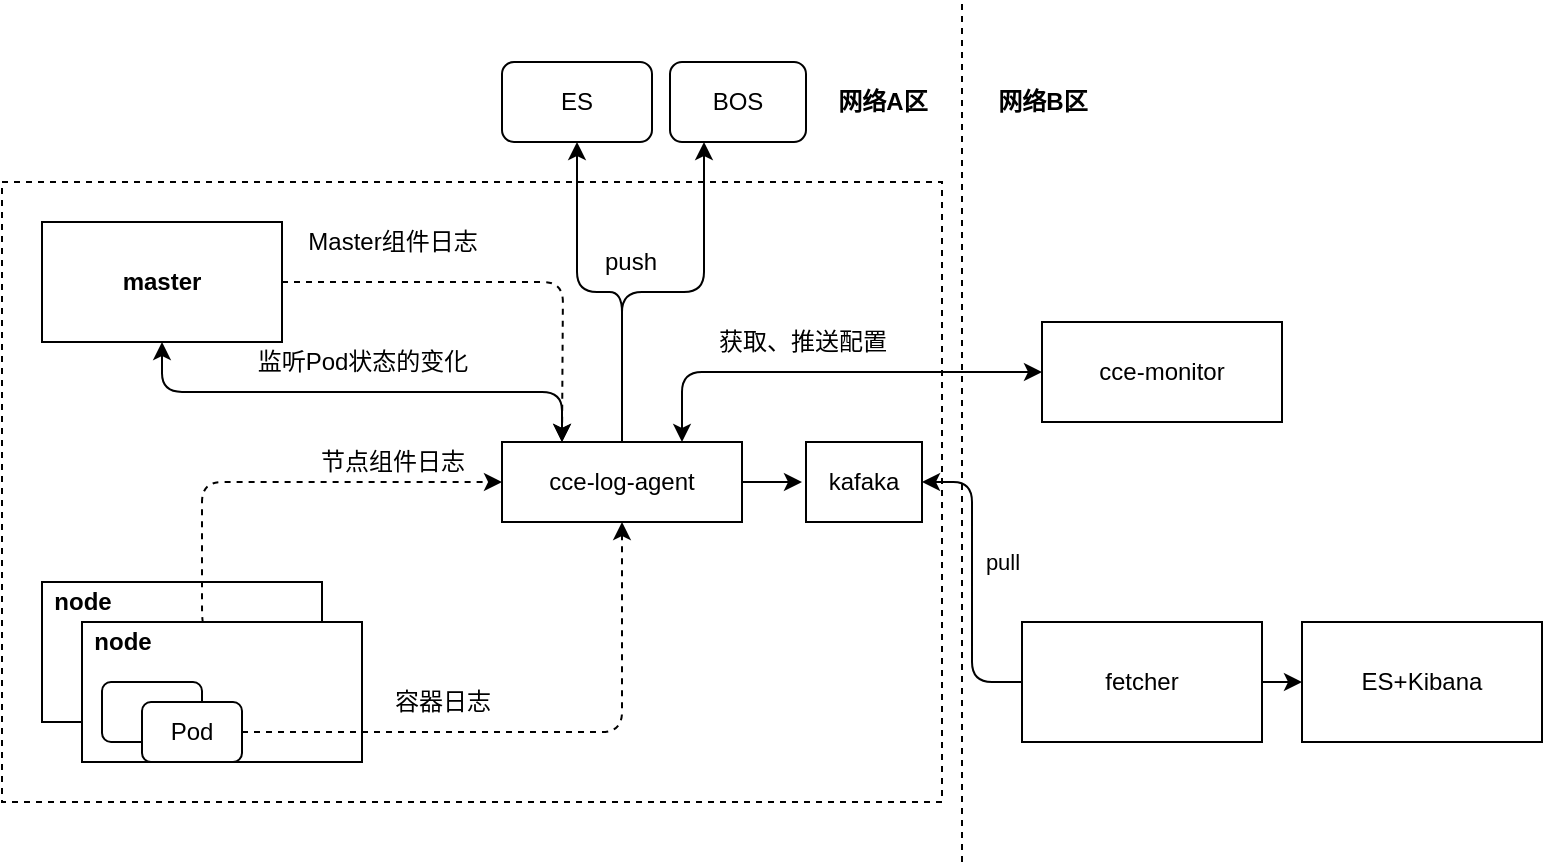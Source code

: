 <mxfile version="14.2.9" type="github">
  <diagram id="cgM2qdaqJzlCMeoG_5Rx" name="Page-1">
    <mxGraphModel dx="786" dy="462" grid="1" gridSize="10" guides="1" tooltips="1" connect="1" arrows="1" fold="1" page="1" pageScale="1" pageWidth="827" pageHeight="1169" math="0" shadow="0">
      <root>
        <mxCell id="0" />
        <mxCell id="1" parent="0" />
        <mxCell id="fuu98fVYZTvmFnwrg2Wp-54" value="" style="rounded=0;whiteSpace=wrap;html=1;dashed=1;" vertex="1" parent="1">
          <mxGeometry x="20" y="100" width="470" height="310" as="geometry" />
        </mxCell>
        <mxCell id="fuu98fVYZTvmFnwrg2Wp-1" value="cce-log-agent" style="rounded=0;whiteSpace=wrap;html=1;" vertex="1" parent="1">
          <mxGeometry x="270" y="230" width="120" height="40" as="geometry" />
        </mxCell>
        <mxCell id="fuu98fVYZTvmFnwrg2Wp-2" value="&lt;b&gt;master&lt;/b&gt;" style="rounded=0;whiteSpace=wrap;html=1;" vertex="1" parent="1">
          <mxGeometry x="40" y="120" width="120" height="60" as="geometry" />
        </mxCell>
        <mxCell id="fuu98fVYZTvmFnwrg2Wp-3" value="" style="rounded=0;whiteSpace=wrap;html=1;" vertex="1" parent="1">
          <mxGeometry x="40" y="300" width="140" height="70" as="geometry" />
        </mxCell>
        <mxCell id="fuu98fVYZTvmFnwrg2Wp-4" value="" style="rounded=0;whiteSpace=wrap;html=1;" vertex="1" parent="1">
          <mxGeometry x="60" y="320" width="140" height="70" as="geometry" />
        </mxCell>
        <mxCell id="fuu98fVYZTvmFnwrg2Wp-5" value="&lt;b&gt;node&lt;/b&gt;" style="text;html=1;align=center;verticalAlign=middle;resizable=0;points=[];autosize=1;" vertex="1" parent="1">
          <mxGeometry x="40" y="300" width="40" height="20" as="geometry" />
        </mxCell>
        <mxCell id="fuu98fVYZTvmFnwrg2Wp-6" value="&lt;b&gt;node&lt;/b&gt;" style="text;html=1;align=center;verticalAlign=middle;resizable=0;points=[];autosize=1;" vertex="1" parent="1">
          <mxGeometry x="60" y="320" width="40" height="20" as="geometry" />
        </mxCell>
        <mxCell id="fuu98fVYZTvmFnwrg2Wp-8" value="" style="rounded=1;whiteSpace=wrap;html=1;" vertex="1" parent="1">
          <mxGeometry x="70" y="350" width="50" height="30" as="geometry" />
        </mxCell>
        <mxCell id="fuu98fVYZTvmFnwrg2Wp-9" value="Pod" style="rounded=1;whiteSpace=wrap;html=1;" vertex="1" parent="1">
          <mxGeometry x="90" y="360" width="50" height="30" as="geometry" />
        </mxCell>
        <mxCell id="fuu98fVYZTvmFnwrg2Wp-11" value="cce-monitor" style="rounded=0;whiteSpace=wrap;html=1;" vertex="1" parent="1">
          <mxGeometry x="540" y="170" width="120" height="50" as="geometry" />
        </mxCell>
        <mxCell id="fuu98fVYZTvmFnwrg2Wp-12" value="fetcher" style="rounded=0;whiteSpace=wrap;html=1;" vertex="1" parent="1">
          <mxGeometry x="530" y="320" width="120" height="60" as="geometry" />
        </mxCell>
        <mxCell id="fuu98fVYZTvmFnwrg2Wp-13" value="ES+Kibana" style="rounded=0;whiteSpace=wrap;html=1;" vertex="1" parent="1">
          <mxGeometry x="670" y="320" width="120" height="60" as="geometry" />
        </mxCell>
        <mxCell id="fuu98fVYZTvmFnwrg2Wp-15" value="ES" style="rounded=1;whiteSpace=wrap;html=1;" vertex="1" parent="1">
          <mxGeometry x="270" y="40" width="75" height="40" as="geometry" />
        </mxCell>
        <mxCell id="fuu98fVYZTvmFnwrg2Wp-17" value="" style="endArrow=classic;html=1;entryX=0;entryY=0.5;entryDx=0;entryDy=0;edgeStyle=elbowEdgeStyle;dashed=1;exitX=0.436;exitY=0;exitDx=0;exitDy=0;exitPerimeter=0;" edge="1" parent="1" source="fuu98fVYZTvmFnwrg2Wp-4" target="fuu98fVYZTvmFnwrg2Wp-1">
          <mxGeometry width="50" height="50" relative="1" as="geometry">
            <mxPoint x="130" y="320" as="sourcePoint" />
            <mxPoint x="230" y="270" as="targetPoint" />
            <Array as="points">
              <mxPoint x="120" y="290" />
              <mxPoint x="180" y="290" />
            </Array>
          </mxGeometry>
        </mxCell>
        <mxCell id="fuu98fVYZTvmFnwrg2Wp-18" value="节点组件日志" style="text;html=1;align=center;verticalAlign=middle;resizable=0;points=[];autosize=1;" vertex="1" parent="1">
          <mxGeometry x="170" y="230" width="90" height="20" as="geometry" />
        </mxCell>
        <mxCell id="fuu98fVYZTvmFnwrg2Wp-20" value="" style="endArrow=classic;html=1;dashed=1;exitX=1;exitY=0.5;exitDx=0;exitDy=0;entryX=0.5;entryY=1;entryDx=0;entryDy=0;edgeStyle=orthogonalEdgeStyle;" edge="1" parent="1" source="fuu98fVYZTvmFnwrg2Wp-9" target="fuu98fVYZTvmFnwrg2Wp-1">
          <mxGeometry width="50" height="50" relative="1" as="geometry">
            <mxPoint x="350" y="280" as="sourcePoint" />
            <mxPoint x="400" y="230" as="targetPoint" />
          </mxGeometry>
        </mxCell>
        <mxCell id="fuu98fVYZTvmFnwrg2Wp-23" value="" style="endArrow=classic;startArrow=classic;html=1;exitX=0.25;exitY=0;exitDx=0;exitDy=0;entryX=0.5;entryY=1;entryDx=0;entryDy=0;edgeStyle=orthogonalEdgeStyle;" edge="1" parent="1" source="fuu98fVYZTvmFnwrg2Wp-1" target="fuu98fVYZTvmFnwrg2Wp-2">
          <mxGeometry width="50" height="50" relative="1" as="geometry">
            <mxPoint x="350" y="280" as="sourcePoint" />
            <mxPoint x="400" y="230" as="targetPoint" />
          </mxGeometry>
        </mxCell>
        <mxCell id="fuu98fVYZTvmFnwrg2Wp-24" value="监听Pod状态的变化" style="text;html=1;align=center;verticalAlign=middle;resizable=0;points=[];autosize=1;" vertex="1" parent="1">
          <mxGeometry x="140" y="180" width="120" height="20" as="geometry" />
        </mxCell>
        <mxCell id="fuu98fVYZTvmFnwrg2Wp-25" value="容器日志" style="text;html=1;align=center;verticalAlign=middle;resizable=0;points=[];autosize=1;" vertex="1" parent="1">
          <mxGeometry x="210" y="350" width="60" height="20" as="geometry" />
        </mxCell>
        <mxCell id="fuu98fVYZTvmFnwrg2Wp-26" value="" style="endArrow=classic;html=1;exitX=1;exitY=0.5;exitDx=0;exitDy=0;edgeStyle=orthogonalEdgeStyle;dashed=1;" edge="1" parent="1" source="fuu98fVYZTvmFnwrg2Wp-2">
          <mxGeometry width="50" height="50" relative="1" as="geometry">
            <mxPoint x="350" y="280" as="sourcePoint" />
            <mxPoint x="300" y="230" as="targetPoint" />
          </mxGeometry>
        </mxCell>
        <mxCell id="fuu98fVYZTvmFnwrg2Wp-27" value="Master组件日志" style="text;html=1;align=center;verticalAlign=middle;resizable=0;points=[];autosize=1;" vertex="1" parent="1">
          <mxGeometry x="165" y="120" width="100" height="20" as="geometry" />
        </mxCell>
        <mxCell id="fuu98fVYZTvmFnwrg2Wp-30" value="BOS" style="rounded=1;whiteSpace=wrap;html=1;" vertex="1" parent="1">
          <mxGeometry x="354" y="40" width="68" height="40" as="geometry" />
        </mxCell>
        <mxCell id="fuu98fVYZTvmFnwrg2Wp-34" value="" style="endArrow=classic;startArrow=classic;html=1;exitX=0.75;exitY=0;exitDx=0;exitDy=0;entryX=0;entryY=0.5;entryDx=0;entryDy=0;edgeStyle=orthogonalEdgeStyle;" edge="1" parent="1" source="fuu98fVYZTvmFnwrg2Wp-1" target="fuu98fVYZTvmFnwrg2Wp-11">
          <mxGeometry width="50" height="50" relative="1" as="geometry">
            <mxPoint x="350" y="280" as="sourcePoint" />
            <mxPoint x="400" y="230" as="targetPoint" />
          </mxGeometry>
        </mxCell>
        <mxCell id="fuu98fVYZTvmFnwrg2Wp-35" value="获取、推送配置" style="text;html=1;align=center;verticalAlign=middle;resizable=0;points=[];autosize=1;" vertex="1" parent="1">
          <mxGeometry x="370" y="170" width="100" height="20" as="geometry" />
        </mxCell>
        <mxCell id="fuu98fVYZTvmFnwrg2Wp-40" value="kafaka" style="rounded=0;whiteSpace=wrap;html=1;" vertex="1" parent="1">
          <mxGeometry x="422" y="230" width="58" height="40" as="geometry" />
        </mxCell>
        <mxCell id="fuu98fVYZTvmFnwrg2Wp-42" value="" style="endArrow=classic;html=1;exitX=1;exitY=0.5;exitDx=0;exitDy=0;" edge="1" parent="1" source="fuu98fVYZTvmFnwrg2Wp-1">
          <mxGeometry width="50" height="50" relative="1" as="geometry">
            <mxPoint x="410" y="290" as="sourcePoint" />
            <mxPoint x="420" y="250" as="targetPoint" />
          </mxGeometry>
        </mxCell>
        <mxCell id="fuu98fVYZTvmFnwrg2Wp-43" value="" style="endArrow=classic;html=1;exitX=0;exitY=0.5;exitDx=0;exitDy=0;entryX=1;entryY=0.5;entryDx=0;entryDy=0;edgeStyle=orthogonalEdgeStyle;" edge="1" parent="1" source="fuu98fVYZTvmFnwrg2Wp-12" target="fuu98fVYZTvmFnwrg2Wp-40">
          <mxGeometry width="50" height="50" relative="1" as="geometry">
            <mxPoint x="410" y="290" as="sourcePoint" />
            <mxPoint x="460" y="240" as="targetPoint" />
          </mxGeometry>
        </mxCell>
        <mxCell id="fuu98fVYZTvmFnwrg2Wp-44" value="pull" style="edgeLabel;html=1;align=center;verticalAlign=middle;resizable=0;points=[];" vertex="1" connectable="0" parent="fuu98fVYZTvmFnwrg2Wp-43">
          <mxGeometry x="0.187" y="-4" relative="1" as="geometry">
            <mxPoint x="11" y="4" as="offset" />
          </mxGeometry>
        </mxCell>
        <mxCell id="fuu98fVYZTvmFnwrg2Wp-45" value="" style="endArrow=classic;html=1;entryX=0;entryY=0.5;entryDx=0;entryDy=0;" edge="1" parent="1" target="fuu98fVYZTvmFnwrg2Wp-13">
          <mxGeometry width="50" height="50" relative="1" as="geometry">
            <mxPoint x="650" y="350" as="sourcePoint" />
            <mxPoint x="690" y="305" as="targetPoint" />
          </mxGeometry>
        </mxCell>
        <mxCell id="fuu98fVYZTvmFnwrg2Wp-46" value="" style="endArrow=none;html=1;startArrow=classic;startFill=1;endFill=0;entryX=0.5;entryY=0;entryDx=0;entryDy=0;exitX=0.5;exitY=1;exitDx=0;exitDy=0;edgeStyle=orthogonalEdgeStyle;" edge="1" parent="1" source="fuu98fVYZTvmFnwrg2Wp-15" target="fuu98fVYZTvmFnwrg2Wp-1">
          <mxGeometry width="50" height="50" relative="1" as="geometry">
            <mxPoint x="350" y="300" as="sourcePoint" />
            <mxPoint x="400" y="250" as="targetPoint" />
          </mxGeometry>
        </mxCell>
        <mxCell id="fuu98fVYZTvmFnwrg2Wp-47" value="" style="endArrow=classic;html=1;exitX=0.5;exitY=0;exitDx=0;exitDy=0;edgeStyle=orthogonalEdgeStyle;entryX=0.25;entryY=1;entryDx=0;entryDy=0;" edge="1" parent="1" source="fuu98fVYZTvmFnwrg2Wp-1" target="fuu98fVYZTvmFnwrg2Wp-30">
          <mxGeometry width="50" height="50" relative="1" as="geometry">
            <mxPoint x="350" y="300" as="sourcePoint" />
            <mxPoint x="397" y="80" as="targetPoint" />
          </mxGeometry>
        </mxCell>
        <mxCell id="fuu98fVYZTvmFnwrg2Wp-51" value="push" style="text;html=1;align=center;verticalAlign=middle;resizable=0;points=[];autosize=1;" vertex="1" parent="1">
          <mxGeometry x="314" y="130" width="40" height="20" as="geometry" />
        </mxCell>
        <mxCell id="fuu98fVYZTvmFnwrg2Wp-52" value="" style="endArrow=none;dashed=1;html=1;" edge="1" parent="1">
          <mxGeometry width="50" height="50" relative="1" as="geometry">
            <mxPoint x="500" y="440" as="sourcePoint" />
            <mxPoint x="500" y="10" as="targetPoint" />
          </mxGeometry>
        </mxCell>
        <mxCell id="fuu98fVYZTvmFnwrg2Wp-55" value="&lt;b&gt;网络B区&lt;/b&gt;" style="text;html=1;align=center;verticalAlign=middle;resizable=0;points=[];autosize=1;" vertex="1" parent="1">
          <mxGeometry x="510" y="50" width="60" height="20" as="geometry" />
        </mxCell>
        <mxCell id="fuu98fVYZTvmFnwrg2Wp-56" value="&lt;b&gt;网络A区&lt;/b&gt;" style="text;html=1;align=center;verticalAlign=middle;resizable=0;points=[];autosize=1;" vertex="1" parent="1">
          <mxGeometry x="430" y="50" width="60" height="20" as="geometry" />
        </mxCell>
      </root>
    </mxGraphModel>
  </diagram>
</mxfile>
